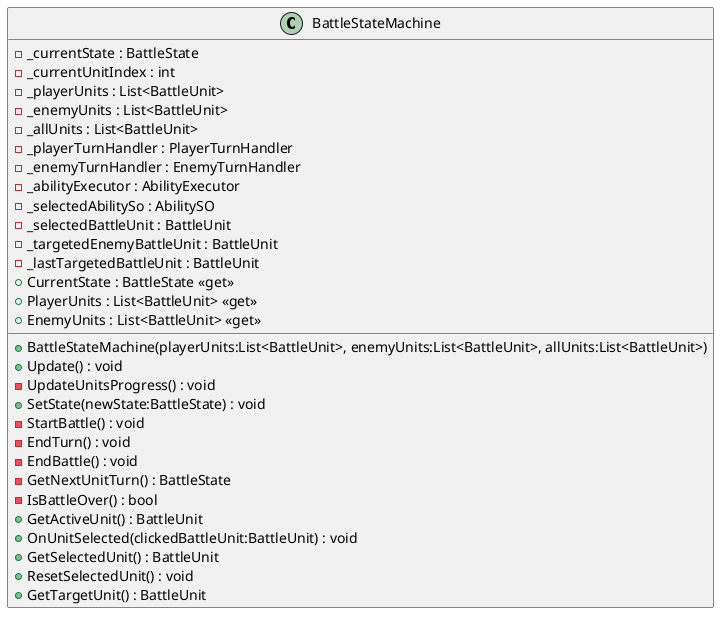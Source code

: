 @startuml
class BattleStateMachine {
    - _currentState : BattleState
    - _currentUnitIndex : int
    - _playerUnits : List<BattleUnit>
    - _enemyUnits : List<BattleUnit>
    - _allUnits : List<BattleUnit>
    - _playerTurnHandler : PlayerTurnHandler
    - _enemyTurnHandler : EnemyTurnHandler
    - _abilityExecutor : AbilityExecutor
    - _selectedAbilitySo : AbilitySO
    - _selectedBattleUnit : BattleUnit
    - _targetedEnemyBattleUnit : BattleUnit
    - _lastTargetedBattleUnit : BattleUnit
    + CurrentState : BattleState <<get>>
    + PlayerUnits : List<BattleUnit> <<get>>
    + EnemyUnits : List<BattleUnit> <<get>>
    + BattleStateMachine(playerUnits:List<BattleUnit>, enemyUnits:List<BattleUnit>, allUnits:List<BattleUnit>)
    + Update() : void
    - UpdateUnitsProgress() : void
    + SetState(newState:BattleState) : void
    - StartBattle() : void
    - EndTurn() : void
    - EndBattle() : void
    - GetNextUnitTurn() : BattleState
    - IsBattleOver() : bool
    + GetActiveUnit() : BattleUnit
    + OnUnitSelected(clickedBattleUnit:BattleUnit) : void
    + GetSelectedUnit() : BattleUnit
    + ResetSelectedUnit() : void
    + GetTargetUnit() : BattleUnit
}
@enduml
